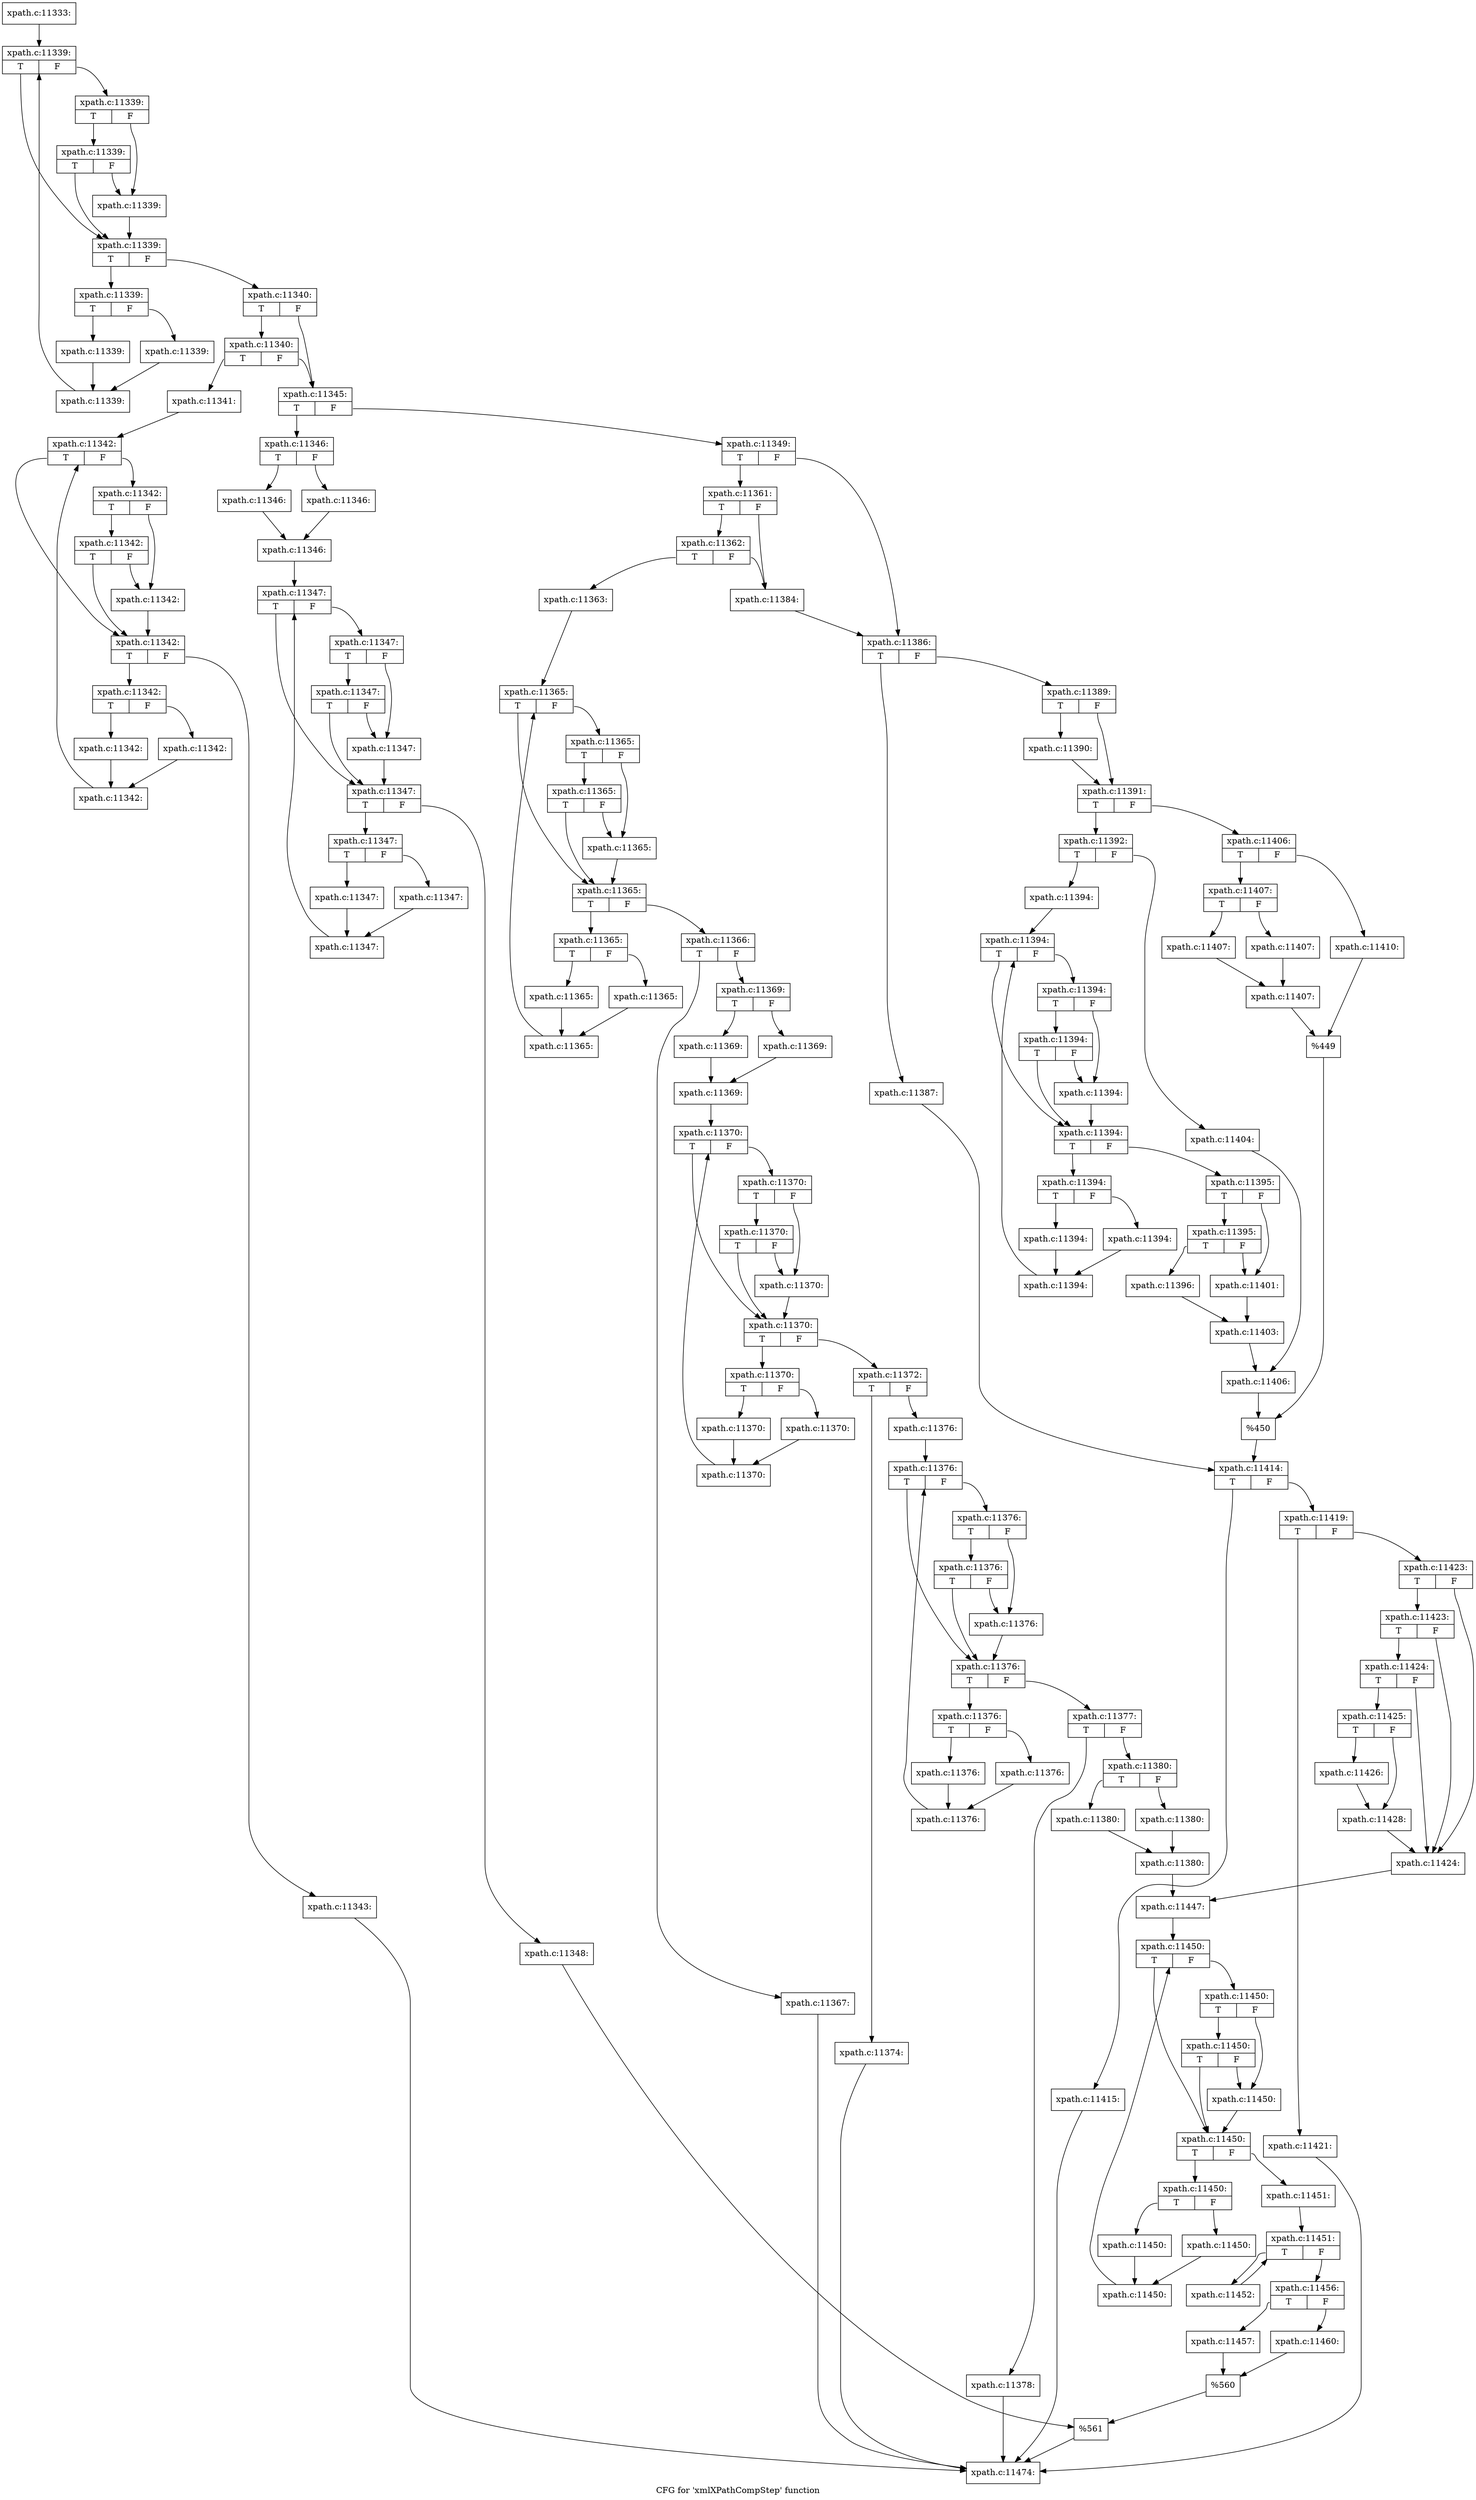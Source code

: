 digraph "CFG for 'xmlXPathCompStep' function" {
	label="CFG for 'xmlXPathCompStep' function";

	Node0x4f622e0 [shape=record,label="{xpath.c:11333:}"];
	Node0x4f622e0 -> Node0x4f74140;
	Node0x4f74140 [shape=record,label="{xpath.c:11339:|{<s0>T|<s1>F}}"];
	Node0x4f74140:s0 -> Node0x4f74380;
	Node0x4f74140:s1 -> Node0x4f74420;
	Node0x4f74420 [shape=record,label="{xpath.c:11339:|{<s0>T|<s1>F}}"];
	Node0x4f74420:s0 -> Node0x4f74780;
	Node0x4f74420:s1 -> Node0x4f743d0;
	Node0x4f74780 [shape=record,label="{xpath.c:11339:|{<s0>T|<s1>F}}"];
	Node0x4f74780:s0 -> Node0x4f74380;
	Node0x4f74780:s1 -> Node0x4f743d0;
	Node0x4f743d0 [shape=record,label="{xpath.c:11339:}"];
	Node0x4f743d0 -> Node0x4f74380;
	Node0x4f74380 [shape=record,label="{xpath.c:11339:|{<s0>T|<s1>F}}"];
	Node0x4f74380:s0 -> Node0x4f74db0;
	Node0x4f74380:s1 -> Node0x4f74330;
	Node0x4f74db0 [shape=record,label="{xpath.c:11339:|{<s0>T|<s1>F}}"];
	Node0x4f74db0:s0 -> Node0x4f75260;
	Node0x4f74db0:s1 -> Node0x4f752b0;
	Node0x4f75260 [shape=record,label="{xpath.c:11339:}"];
	Node0x4f75260 -> Node0x4f75300;
	Node0x4f752b0 [shape=record,label="{xpath.c:11339:}"];
	Node0x4f752b0 -> Node0x4f75300;
	Node0x4f75300 [shape=record,label="{xpath.c:11339:}"];
	Node0x4f75300 -> Node0x4f74140;
	Node0x4f74330 [shape=record,label="{xpath.c:11340:|{<s0>T|<s1>F}}"];
	Node0x4f74330:s0 -> Node0x4f75d50;
	Node0x4f74330:s1 -> Node0x4f75d00;
	Node0x4f75d50 [shape=record,label="{xpath.c:11340:|{<s0>T|<s1>F}}"];
	Node0x4f75d50:s0 -> Node0x4f75c60;
	Node0x4f75d50:s1 -> Node0x4f75d00;
	Node0x4f75c60 [shape=record,label="{xpath.c:11341:}"];
	Node0x4f75c60 -> Node0x4f76920;
	Node0x4f76920 [shape=record,label="{xpath.c:11342:|{<s0>T|<s1>F}}"];
	Node0x4f76920:s0 -> Node0x4f76b60;
	Node0x4f76920:s1 -> Node0x4f76c00;
	Node0x4f76c00 [shape=record,label="{xpath.c:11342:|{<s0>T|<s1>F}}"];
	Node0x4f76c00:s0 -> Node0x4f76f60;
	Node0x4f76c00:s1 -> Node0x4f76bb0;
	Node0x4f76f60 [shape=record,label="{xpath.c:11342:|{<s0>T|<s1>F}}"];
	Node0x4f76f60:s0 -> Node0x4f76b60;
	Node0x4f76f60:s1 -> Node0x4f76bb0;
	Node0x4f76bb0 [shape=record,label="{xpath.c:11342:}"];
	Node0x4f76bb0 -> Node0x4f76b60;
	Node0x4f76b60 [shape=record,label="{xpath.c:11342:|{<s0>T|<s1>F}}"];
	Node0x4f76b60:s0 -> Node0x4f77590;
	Node0x4f76b60:s1 -> Node0x4f76b10;
	Node0x4f77590 [shape=record,label="{xpath.c:11342:|{<s0>T|<s1>F}}"];
	Node0x4f77590:s0 -> Node0x4f77a40;
	Node0x4f77590:s1 -> Node0x4f77a90;
	Node0x4f77a40 [shape=record,label="{xpath.c:11342:}"];
	Node0x4f77a40 -> Node0x4f77ae0;
	Node0x4f77a90 [shape=record,label="{xpath.c:11342:}"];
	Node0x4f77a90 -> Node0x4f77ae0;
	Node0x4f77ae0 [shape=record,label="{xpath.c:11342:}"];
	Node0x4f77ae0 -> Node0x4f76920;
	Node0x4f76b10 [shape=record,label="{xpath.c:11343:}"];
	Node0x4f76b10 -> Node0x4f75cb0;
	Node0x4f75d00 [shape=record,label="{xpath.c:11345:|{<s0>T|<s1>F}}"];
	Node0x4f75d00:s0 -> Node0x4f78ad0;
	Node0x4f75d00:s1 -> Node0x4f78b70;
	Node0x4f78ad0 [shape=record,label="{xpath.c:11346:|{<s0>T|<s1>F}}"];
	Node0x4f78ad0:s0 -> Node0x4f79000;
	Node0x4f78ad0:s1 -> Node0x4f79050;
	Node0x4f79000 [shape=record,label="{xpath.c:11346:}"];
	Node0x4f79000 -> Node0x4f790a0;
	Node0x4f79050 [shape=record,label="{xpath.c:11346:}"];
	Node0x4f79050 -> Node0x4f790a0;
	Node0x4f790a0 [shape=record,label="{xpath.c:11346:}"];
	Node0x4f790a0 -> Node0x4f79930;
	Node0x4f79930 [shape=record,label="{xpath.c:11347:|{<s0>T|<s1>F}}"];
	Node0x4f79930:s0 -> Node0x4f79b70;
	Node0x4f79930:s1 -> Node0x4f79c10;
	Node0x4f79c10 [shape=record,label="{xpath.c:11347:|{<s0>T|<s1>F}}"];
	Node0x4f79c10:s0 -> Node0x4f79f70;
	Node0x4f79c10:s1 -> Node0x4f79bc0;
	Node0x4f79f70 [shape=record,label="{xpath.c:11347:|{<s0>T|<s1>F}}"];
	Node0x4f79f70:s0 -> Node0x4f79b70;
	Node0x4f79f70:s1 -> Node0x4f79bc0;
	Node0x4f79bc0 [shape=record,label="{xpath.c:11347:}"];
	Node0x4f79bc0 -> Node0x4f79b70;
	Node0x4f79b70 [shape=record,label="{xpath.c:11347:|{<s0>T|<s1>F}}"];
	Node0x4f79b70:s0 -> Node0x4f7a5a0;
	Node0x4f79b70:s1 -> Node0x4f79b20;
	Node0x4f7a5a0 [shape=record,label="{xpath.c:11347:|{<s0>T|<s1>F}}"];
	Node0x4f7a5a0:s0 -> Node0x4f7aa50;
	Node0x4f7a5a0:s1 -> Node0x4f7aaa0;
	Node0x4f7aa50 [shape=record,label="{xpath.c:11347:}"];
	Node0x4f7aa50 -> Node0x4f7aaf0;
	Node0x4f7aaa0 [shape=record,label="{xpath.c:11347:}"];
	Node0x4f7aaa0 -> Node0x4f7aaf0;
	Node0x4f7aaf0 [shape=record,label="{xpath.c:11347:}"];
	Node0x4f7aaf0 -> Node0x4f79930;
	Node0x4f79b20 [shape=record,label="{xpath.c:11348:}"];
	Node0x4f79b20 -> Node0x4f78b20;
	Node0x4f78b70 [shape=record,label="{xpath.c:11349:|{<s0>T|<s1>F}}"];
	Node0x4f78b70:s0 -> Node0x4f7ca60;
	Node0x4f78b70:s1 -> Node0x4f7cab0;
	Node0x4f7ca60 [shape=record,label="{xpath.c:11361:|{<s0>T|<s1>F}}"];
	Node0x4f7ca60:s0 -> Node0x4f7d1b0;
	Node0x4f7ca60:s1 -> Node0x4f7d160;
	Node0x4f7d1b0 [shape=record,label="{xpath.c:11362:|{<s0>T|<s1>F}}"];
	Node0x4f7d1b0:s0 -> Node0x4f7d110;
	Node0x4f7d1b0:s1 -> Node0x4f7d160;
	Node0x4f7d110 [shape=record,label="{xpath.c:11363:}"];
	Node0x4f7d110 -> Node0x4f7dec0;
	Node0x4f7dec0 [shape=record,label="{xpath.c:11365:|{<s0>T|<s1>F}}"];
	Node0x4f7dec0:s0 -> Node0x4f7e100;
	Node0x4f7dec0:s1 -> Node0x4f7e1a0;
	Node0x4f7e1a0 [shape=record,label="{xpath.c:11365:|{<s0>T|<s1>F}}"];
	Node0x4f7e1a0:s0 -> Node0x4f7e500;
	Node0x4f7e1a0:s1 -> Node0x4f7e150;
	Node0x4f7e500 [shape=record,label="{xpath.c:11365:|{<s0>T|<s1>F}}"];
	Node0x4f7e500:s0 -> Node0x4f7e100;
	Node0x4f7e500:s1 -> Node0x4f7e150;
	Node0x4f7e150 [shape=record,label="{xpath.c:11365:}"];
	Node0x4f7e150 -> Node0x4f7e100;
	Node0x4f7e100 [shape=record,label="{xpath.c:11365:|{<s0>T|<s1>F}}"];
	Node0x4f7e100:s0 -> Node0x4f7eb30;
	Node0x4f7e100:s1 -> Node0x4f7e0b0;
	Node0x4f7eb30 [shape=record,label="{xpath.c:11365:|{<s0>T|<s1>F}}"];
	Node0x4f7eb30:s0 -> Node0x4f7efe0;
	Node0x4f7eb30:s1 -> Node0x4f7f030;
	Node0x4f7efe0 [shape=record,label="{xpath.c:11365:}"];
	Node0x4f7efe0 -> Node0x4f7f080;
	Node0x4f7f030 [shape=record,label="{xpath.c:11365:}"];
	Node0x4f7f030 -> Node0x4f7f080;
	Node0x4f7f080 [shape=record,label="{xpath.c:11365:}"];
	Node0x4f7f080 -> Node0x4f7dec0;
	Node0x4f7e0b0 [shape=record,label="{xpath.c:11366:|{<s0>T|<s1>F}}"];
	Node0x4f7e0b0:s0 -> Node0x4f7f9e0;
	Node0x4f7e0b0:s1 -> Node0x4f7fa30;
	Node0x4f7f9e0 [shape=record,label="{xpath.c:11367:}"];
	Node0x4f7f9e0 -> Node0x4f75cb0;
	Node0x4f7fa30 [shape=record,label="{xpath.c:11369:|{<s0>T|<s1>F}}"];
	Node0x4f7fa30:s0 -> Node0x4f80170;
	Node0x4f7fa30:s1 -> Node0x4f801c0;
	Node0x4f80170 [shape=record,label="{xpath.c:11369:}"];
	Node0x4f80170 -> Node0x4f80210;
	Node0x4f801c0 [shape=record,label="{xpath.c:11369:}"];
	Node0x4f801c0 -> Node0x4f80210;
	Node0x4f80210 [shape=record,label="{xpath.c:11369:}"];
	Node0x4f80210 -> Node0x4f80b00;
	Node0x4f80b00 [shape=record,label="{xpath.c:11370:|{<s0>T|<s1>F}}"];
	Node0x4f80b00:s0 -> Node0x4f80d40;
	Node0x4f80b00:s1 -> Node0x4f80de0;
	Node0x4f80de0 [shape=record,label="{xpath.c:11370:|{<s0>T|<s1>F}}"];
	Node0x4f80de0:s0 -> Node0x4f81140;
	Node0x4f80de0:s1 -> Node0x4f80d90;
	Node0x4f81140 [shape=record,label="{xpath.c:11370:|{<s0>T|<s1>F}}"];
	Node0x4f81140:s0 -> Node0x4f80d40;
	Node0x4f81140:s1 -> Node0x4f80d90;
	Node0x4f80d90 [shape=record,label="{xpath.c:11370:}"];
	Node0x4f80d90 -> Node0x4f80d40;
	Node0x4f80d40 [shape=record,label="{xpath.c:11370:|{<s0>T|<s1>F}}"];
	Node0x4f80d40:s0 -> Node0x4f81770;
	Node0x4f80d40:s1 -> Node0x4f80cf0;
	Node0x4f81770 [shape=record,label="{xpath.c:11370:|{<s0>T|<s1>F}}"];
	Node0x4f81770:s0 -> Node0x4f81c20;
	Node0x4f81770:s1 -> Node0x4f81c70;
	Node0x4f81c20 [shape=record,label="{xpath.c:11370:}"];
	Node0x4f81c20 -> Node0x4f81cc0;
	Node0x4f81c70 [shape=record,label="{xpath.c:11370:}"];
	Node0x4f81c70 -> Node0x4f81cc0;
	Node0x4f81cc0 [shape=record,label="{xpath.c:11370:}"];
	Node0x4f81cc0 -> Node0x4f80b00;
	Node0x4f80cf0 [shape=record,label="{xpath.c:11372:|{<s0>T|<s1>F}}"];
	Node0x4f80cf0:s0 -> Node0x4f82780;
	Node0x4f80cf0:s1 -> Node0x4f827d0;
	Node0x4f82780 [shape=record,label="{xpath.c:11374:}"];
	Node0x4f82780 -> Node0x4f75cb0;
	Node0x4f827d0 [shape=record,label="{xpath.c:11376:}"];
	Node0x4f827d0 -> Node0x4f82b50;
	Node0x4f82b50 [shape=record,label="{xpath.c:11376:|{<s0>T|<s1>F}}"];
	Node0x4f82b50:s0 -> Node0x4f82d90;
	Node0x4f82b50:s1 -> Node0x4f82e30;
	Node0x4f82e30 [shape=record,label="{xpath.c:11376:|{<s0>T|<s1>F}}"];
	Node0x4f82e30:s0 -> Node0x4f83190;
	Node0x4f82e30:s1 -> Node0x4f82de0;
	Node0x4f83190 [shape=record,label="{xpath.c:11376:|{<s0>T|<s1>F}}"];
	Node0x4f83190:s0 -> Node0x4f82d90;
	Node0x4f83190:s1 -> Node0x4f82de0;
	Node0x4f82de0 [shape=record,label="{xpath.c:11376:}"];
	Node0x4f82de0 -> Node0x4f82d90;
	Node0x4f82d90 [shape=record,label="{xpath.c:11376:|{<s0>T|<s1>F}}"];
	Node0x4f82d90:s0 -> Node0x4f837c0;
	Node0x4f82d90:s1 -> Node0x4f82d40;
	Node0x4f837c0 [shape=record,label="{xpath.c:11376:|{<s0>T|<s1>F}}"];
	Node0x4f837c0:s0 -> Node0x4f83c70;
	Node0x4f837c0:s1 -> Node0x4f83cc0;
	Node0x4f83c70 [shape=record,label="{xpath.c:11376:}"];
	Node0x4f83c70 -> Node0x4f83d10;
	Node0x4f83cc0 [shape=record,label="{xpath.c:11376:}"];
	Node0x4f83cc0 -> Node0x4f83d10;
	Node0x4f83d10 [shape=record,label="{xpath.c:11376:}"];
	Node0x4f83d10 -> Node0x4f82b50;
	Node0x4f82d40 [shape=record,label="{xpath.c:11377:|{<s0>T|<s1>F}}"];
	Node0x4f82d40:s0 -> Node0x4f84670;
	Node0x4f82d40:s1 -> Node0x4f846c0;
	Node0x4f84670 [shape=record,label="{xpath.c:11378:}"];
	Node0x4f84670 -> Node0x4f75cb0;
	Node0x4f846c0 [shape=record,label="{xpath.c:11380:|{<s0>T|<s1>F}}"];
	Node0x4f846c0:s0 -> Node0x4f84e00;
	Node0x4f846c0:s1 -> Node0x4f84e50;
	Node0x4f84e00 [shape=record,label="{xpath.c:11380:}"];
	Node0x4f84e00 -> Node0x4f84ea0;
	Node0x4f84e50 [shape=record,label="{xpath.c:11380:}"];
	Node0x4f84e50 -> Node0x4f84ea0;
	Node0x4f84ea0 [shape=record,label="{xpath.c:11380:}"];
	Node0x4f84ea0 -> Node0x4f860b0;
	Node0x4f7d160 [shape=record,label="{xpath.c:11384:}"];
	Node0x4f7d160 -> Node0x4f7cab0;
	Node0x4f7cab0 [shape=record,label="{xpath.c:11386:|{<s0>T|<s1>F}}"];
	Node0x4f7cab0:s0 -> Node0x4f863b0;
	Node0x4f7cab0:s1 -> Node0x4f86450;
	Node0x4f863b0 [shape=record,label="{xpath.c:11387:}"];
	Node0x4f863b0 -> Node0x4f86400;
	Node0x4f86450 [shape=record,label="{xpath.c:11389:|{<s0>T|<s1>F}}"];
	Node0x4f86450:s0 -> Node0x4f86bb0;
	Node0x4f86450:s1 -> Node0x4f86c00;
	Node0x4f86bb0 [shape=record,label="{xpath.c:11390:}"];
	Node0x4f86bb0 -> Node0x4f86c00;
	Node0x4f86c00 [shape=record,label="{xpath.c:11391:|{<s0>T|<s1>F}}"];
	Node0x4f86c00:s0 -> Node0x4f871b0;
	Node0x4f86c00:s1 -> Node0x4f87250;
	Node0x4f871b0 [shape=record,label="{xpath.c:11392:|{<s0>T|<s1>F}}"];
	Node0x4f871b0:s0 -> Node0x4b77500;
	Node0x4f871b0:s1 -> Node0x4f881b0;
	Node0x4b77500 [shape=record,label="{xpath.c:11394:}"];
	Node0x4b77500 -> Node0x4f883d0;
	Node0x4f883d0 [shape=record,label="{xpath.c:11394:|{<s0>T|<s1>F}}"];
	Node0x4f883d0:s0 -> Node0x4f88570;
	Node0x4f883d0:s1 -> Node0x4f88610;
	Node0x4f88610 [shape=record,label="{xpath.c:11394:|{<s0>T|<s1>F}}"];
	Node0x4f88610:s0 -> Node0x4f88970;
	Node0x4f88610:s1 -> Node0x4f885c0;
	Node0x4f88970 [shape=record,label="{xpath.c:11394:|{<s0>T|<s1>F}}"];
	Node0x4f88970:s0 -> Node0x4f88570;
	Node0x4f88970:s1 -> Node0x4f885c0;
	Node0x4f885c0 [shape=record,label="{xpath.c:11394:}"];
	Node0x4f885c0 -> Node0x4f88570;
	Node0x4f88570 [shape=record,label="{xpath.c:11394:|{<s0>T|<s1>F}}"];
	Node0x4f88570:s0 -> Node0x4f88fa0;
	Node0x4f88570:s1 -> Node0x4f88520;
	Node0x4f88fa0 [shape=record,label="{xpath.c:11394:|{<s0>T|<s1>F}}"];
	Node0x4f88fa0:s0 -> Node0x4f89450;
	Node0x4f88fa0:s1 -> Node0x4f894a0;
	Node0x4f89450 [shape=record,label="{xpath.c:11394:}"];
	Node0x4f89450 -> Node0x4f894f0;
	Node0x4f894a0 [shape=record,label="{xpath.c:11394:}"];
	Node0x4f894a0 -> Node0x4f894f0;
	Node0x4f894f0 [shape=record,label="{xpath.c:11394:}"];
	Node0x4f894f0 -> Node0x4f883d0;
	Node0x4f88520 [shape=record,label="{xpath.c:11395:|{<s0>T|<s1>F}}"];
	Node0x4f88520:s0 -> Node0x4f89ea0;
	Node0x4f88520:s1 -> Node0x4f89e50;
	Node0x4f89ea0 [shape=record,label="{xpath.c:11395:|{<s0>T|<s1>F}}"];
	Node0x4f89ea0:s0 -> Node0x4f89db0;
	Node0x4f89ea0:s1 -> Node0x4f89e50;
	Node0x4f89db0 [shape=record,label="{xpath.c:11396:}"];
	Node0x4f89db0 -> Node0x4f89e00;
	Node0x4f89e50 [shape=record,label="{xpath.c:11401:}"];
	Node0x4f89e50 -> Node0x4f89e00;
	Node0x4f89e00 [shape=record,label="{xpath.c:11403:}"];
	Node0x4f89e00 -> Node0x4f87e80;
	Node0x4f881b0 [shape=record,label="{xpath.c:11404:}"];
	Node0x4f881b0 -> Node0x4f87e80;
	Node0x4f87e80 [shape=record,label="{xpath.c:11406:}"];
	Node0x4f87e80 -> Node0x4f87200;
	Node0x4f87250 [shape=record,label="{xpath.c:11406:|{<s0>T|<s1>F}}"];
	Node0x4f87250:s0 -> Node0x4f8b270;
	Node0x4f87250:s1 -> Node0x4f8b310;
	Node0x4f8b270 [shape=record,label="{xpath.c:11407:|{<s0>T|<s1>F}}"];
	Node0x4f8b270:s0 -> Node0x4f8b7e0;
	Node0x4f8b270:s1 -> Node0x4f8b830;
	Node0x4f8b7e0 [shape=record,label="{xpath.c:11407:}"];
	Node0x4f8b7e0 -> Node0x4f8b880;
	Node0x4f8b830 [shape=record,label="{xpath.c:11407:}"];
	Node0x4f8b830 -> Node0x4f8b880;
	Node0x4f8b880 [shape=record,label="{xpath.c:11407:}"];
	Node0x4f8b880 -> Node0x4f8b2c0;
	Node0x4f8b310 [shape=record,label="{xpath.c:11410:}"];
	Node0x4f8b310 -> Node0x4f8b2c0;
	Node0x4f8b2c0 [shape=record,label="{%449}"];
	Node0x4f8b2c0 -> Node0x4f87200;
	Node0x4f87200 [shape=record,label="{%450}"];
	Node0x4f87200 -> Node0x4f86400;
	Node0x4f86400 [shape=record,label="{xpath.c:11414:|{<s0>T|<s1>F}}"];
	Node0x4f86400:s0 -> Node0x4f8c6c0;
	Node0x4f86400:s1 -> Node0x4f8c710;
	Node0x4f8c6c0 [shape=record,label="{xpath.c:11415:}"];
	Node0x4f8c6c0 -> Node0x4f75cb0;
	Node0x4f8c710 [shape=record,label="{xpath.c:11419:|{<s0>T|<s1>F}}"];
	Node0x4f8c710:s0 -> Node0x4f8d8f0;
	Node0x4f8c710:s1 -> Node0x4f8d940;
	Node0x4f8d8f0 [shape=record,label="{xpath.c:11421:}"];
	Node0x4f8d8f0 -> Node0x4f75cb0;
	Node0x4f8d940 [shape=record,label="{xpath.c:11423:|{<s0>T|<s1>F}}"];
	Node0x4f8d940:s0 -> Node0x4f8dc50;
	Node0x4f8d940:s1 -> Node0x4f8dbb0;
	Node0x4f8dc50 [shape=record,label="{xpath.c:11423:|{<s0>T|<s1>F}}"];
	Node0x4f8dc50:s0 -> Node0x4f8dc00;
	Node0x4f8dc50:s1 -> Node0x4f8dbb0;
	Node0x4f8dc00 [shape=record,label="{xpath.c:11424:|{<s0>T|<s1>F}}"];
	Node0x4f8dc00:s0 -> Node0x4f8db60;
	Node0x4f8dc00:s1 -> Node0x4f8dbb0;
	Node0x4f8db60 [shape=record,label="{xpath.c:11425:|{<s0>T|<s1>F}}"];
	Node0x4f8db60:s0 -> Node0x4f8e710;
	Node0x4f8db60:s1 -> Node0x4f8e760;
	Node0x4f8e710 [shape=record,label="{xpath.c:11426:}"];
	Node0x4f8e710 -> Node0x4f8e760;
	Node0x4f8e760 [shape=record,label="{xpath.c:11428:}"];
	Node0x4f8e760 -> Node0x4f8dbb0;
	Node0x4f8dbb0 [shape=record,label="{xpath.c:11424:}"];
	Node0x4f8dbb0 -> Node0x4f860b0;
	Node0x4f860b0 [shape=record,label="{xpath.c:11447:}"];
	Node0x4f860b0 -> Node0x4f8f810;
	Node0x4f8f810 [shape=record,label="{xpath.c:11450:|{<s0>T|<s1>F}}"];
	Node0x4f8f810:s0 -> Node0x4f8fa10;
	Node0x4f8f810:s1 -> Node0x4f8fab0;
	Node0x4f8fab0 [shape=record,label="{xpath.c:11450:|{<s0>T|<s1>F}}"];
	Node0x4f8fab0:s0 -> Node0x4f8fe10;
	Node0x4f8fab0:s1 -> Node0x4f8fa60;
	Node0x4f8fe10 [shape=record,label="{xpath.c:11450:|{<s0>T|<s1>F}}"];
	Node0x4f8fe10:s0 -> Node0x4f8fa10;
	Node0x4f8fe10:s1 -> Node0x4f8fa60;
	Node0x4f8fa60 [shape=record,label="{xpath.c:11450:}"];
	Node0x4f8fa60 -> Node0x4f8fa10;
	Node0x4f8fa10 [shape=record,label="{xpath.c:11450:|{<s0>T|<s1>F}}"];
	Node0x4f8fa10:s0 -> Node0x4f90440;
	Node0x4f8fa10:s1 -> Node0x4f8f9c0;
	Node0x4f90440 [shape=record,label="{xpath.c:11450:|{<s0>T|<s1>F}}"];
	Node0x4f90440:s0 -> Node0x4f908f0;
	Node0x4f90440:s1 -> Node0x4f90940;
	Node0x4f908f0 [shape=record,label="{xpath.c:11450:}"];
	Node0x4f908f0 -> Node0x4f90990;
	Node0x4f90940 [shape=record,label="{xpath.c:11450:}"];
	Node0x4f90940 -> Node0x4f90990;
	Node0x4f90990 [shape=record,label="{xpath.c:11450:}"];
	Node0x4f90990 -> Node0x4f8f810;
	Node0x4f8f9c0 [shape=record,label="{xpath.c:11451:}"];
	Node0x4f8f9c0 -> Node0x4f91280;
	Node0x4f91280 [shape=record,label="{xpath.c:11451:|{<s0>T|<s1>F}}"];
	Node0x4f91280:s0 -> Node0x4f917c0;
	Node0x4f91280:s1 -> Node0x4f91460;
	Node0x4f917c0 [shape=record,label="{xpath.c:11452:}"];
	Node0x4f917c0 -> Node0x4f91280;
	Node0x4f91460 [shape=record,label="{xpath.c:11456:|{<s0>T|<s1>F}}"];
	Node0x4f91460:s0 -> Node0x4f91af0;
	Node0x4f91460:s1 -> Node0x4f91b90;
	Node0x4f91af0 [shape=record,label="{xpath.c:11457:}"];
	Node0x4f91af0 -> Node0x4f91b40;
	Node0x4f91b90 [shape=record,label="{xpath.c:11460:}"];
	Node0x4f91b90 -> Node0x4f91b40;
	Node0x4f91b40 [shape=record,label="{%560}"];
	Node0x4f91b40 -> Node0x4f78b20;
	Node0x4f78b20 [shape=record,label="{%561}"];
	Node0x4f78b20 -> Node0x4f75cb0;
	Node0x4f75cb0 [shape=record,label="{xpath.c:11474:}"];
}
